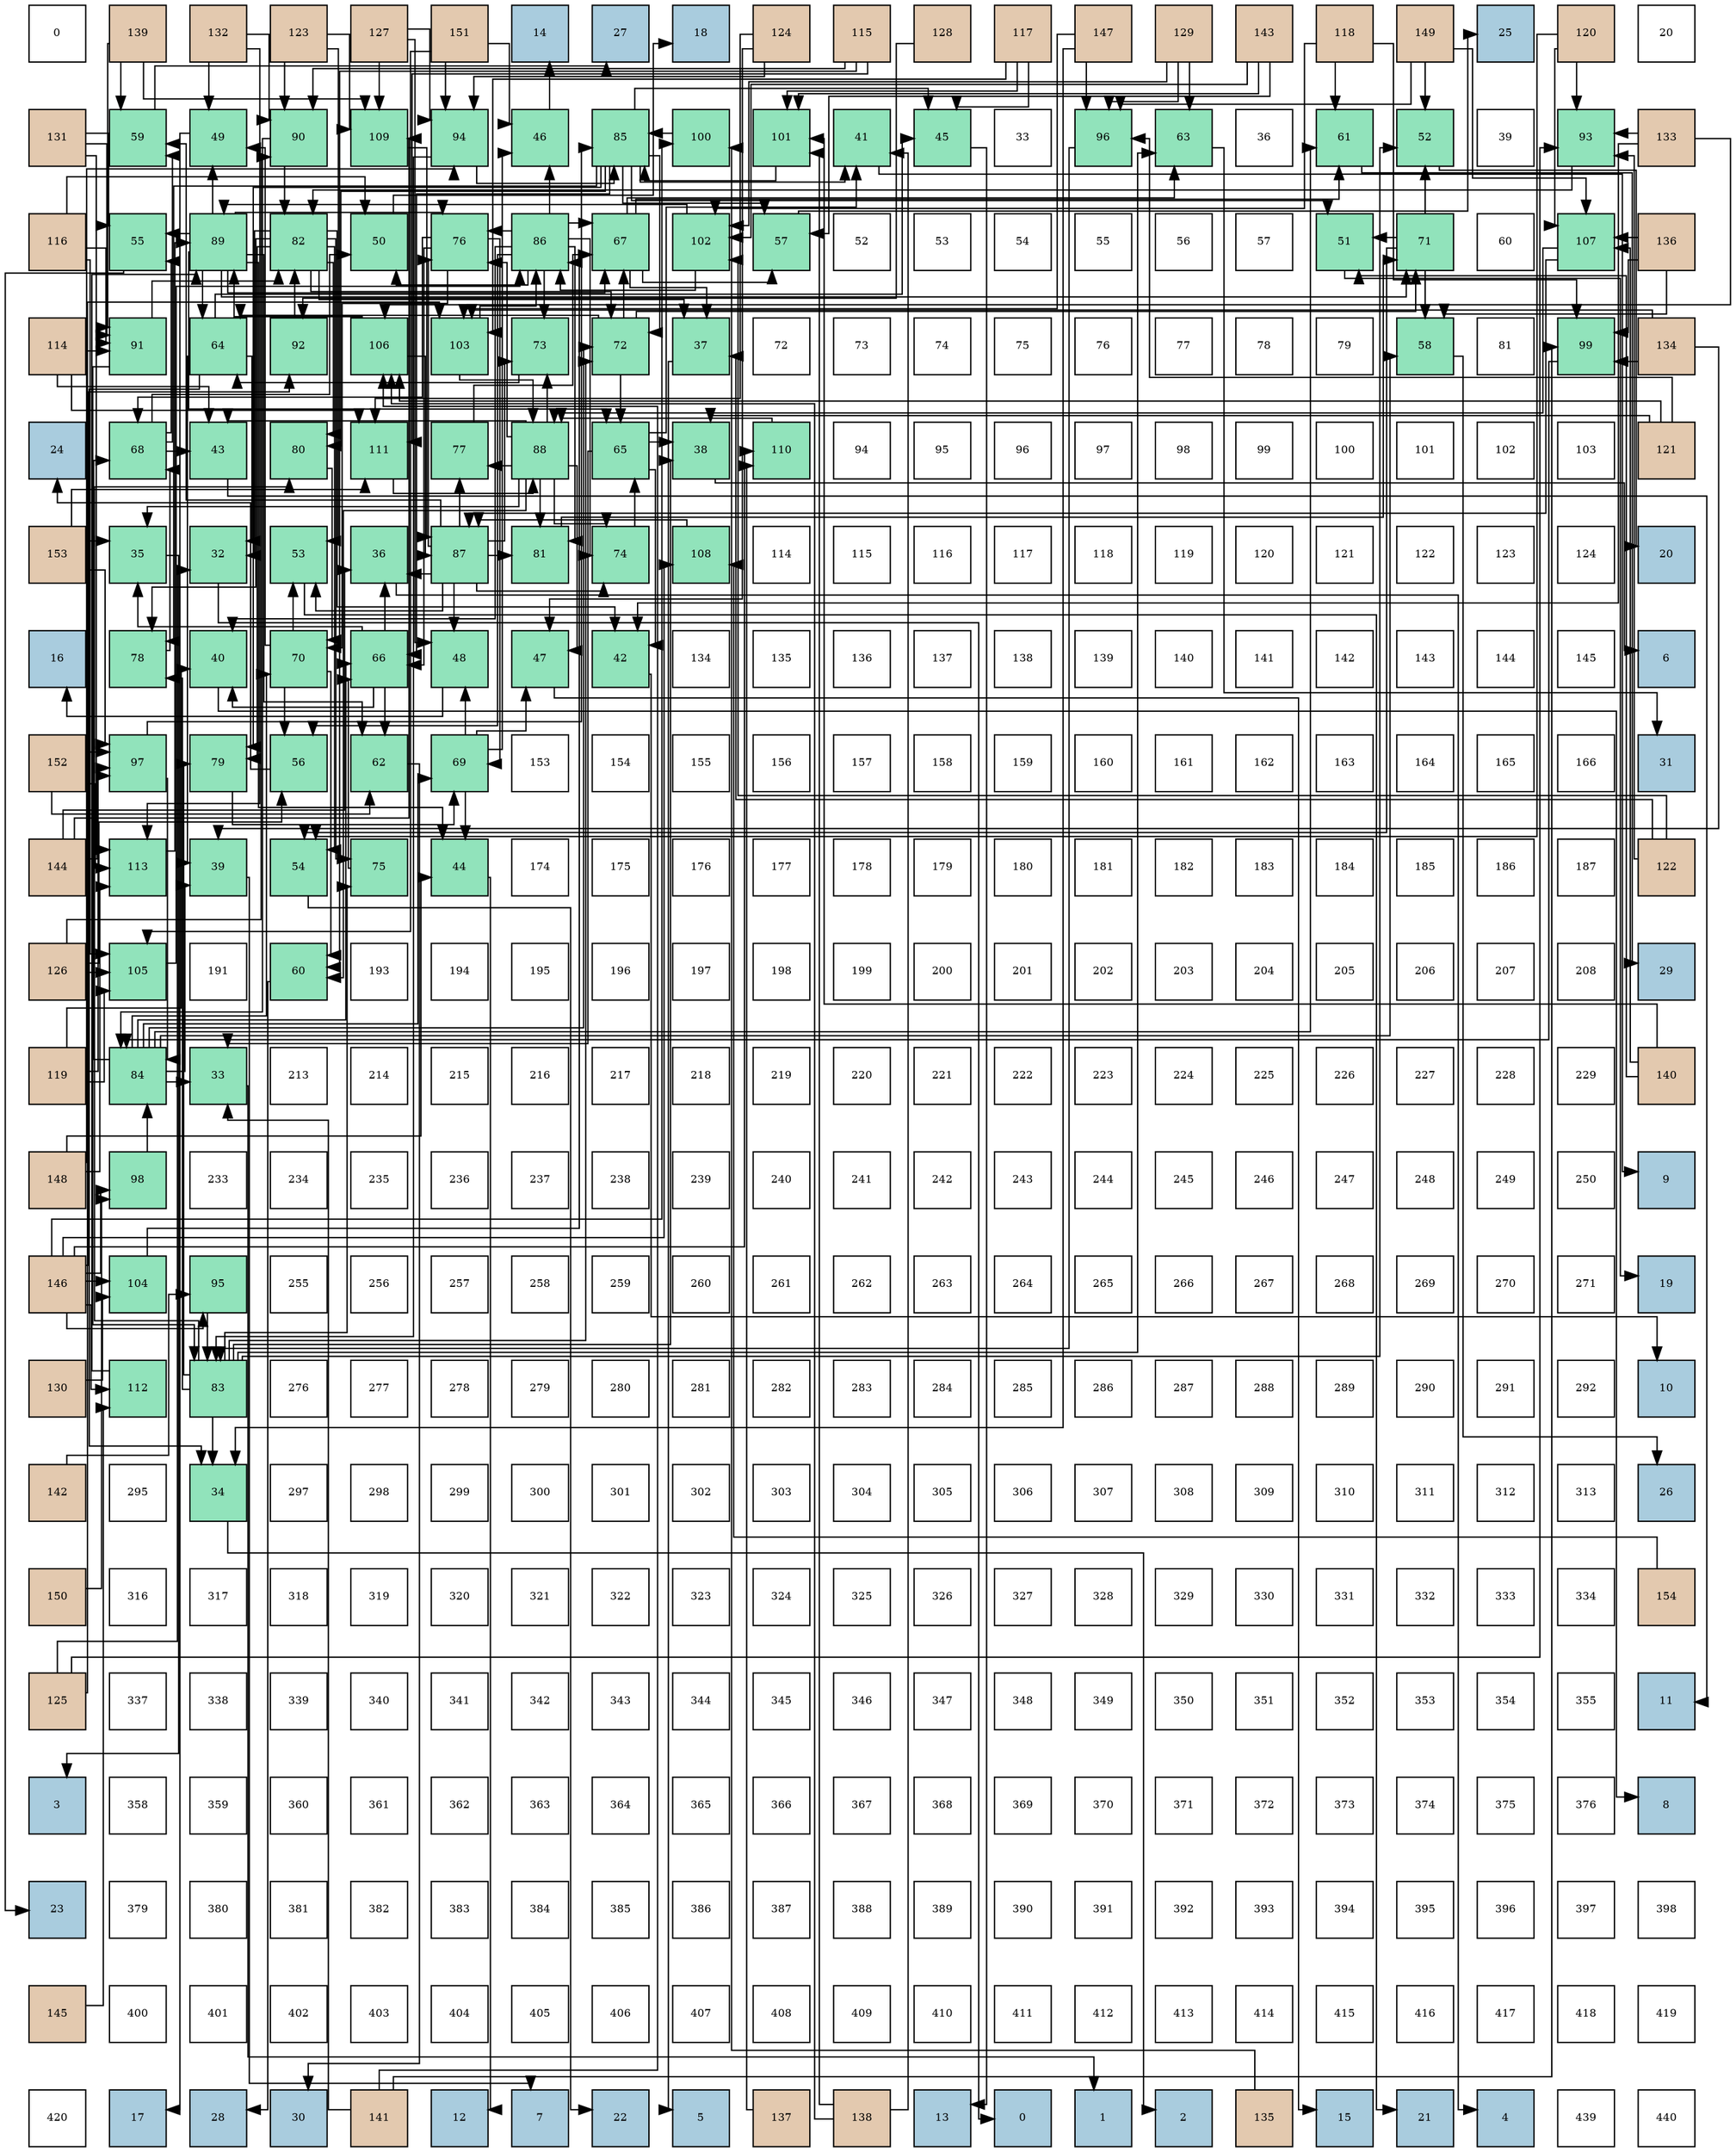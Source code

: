 digraph layout{
 rankdir=TB;
 splines=ortho;
 node [style=filled shape=square fixedsize=true width=0.6];
0[label="0", fontsize=8, fillcolor="#ffffff"];
1[label="139", fontsize=8, fillcolor="#e3c9af"];
2[label="132", fontsize=8, fillcolor="#e3c9af"];
3[label="123", fontsize=8, fillcolor="#e3c9af"];
4[label="127", fontsize=8, fillcolor="#e3c9af"];
5[label="151", fontsize=8, fillcolor="#e3c9af"];
6[label="14", fontsize=8, fillcolor="#a9ccde"];
7[label="27", fontsize=8, fillcolor="#a9ccde"];
8[label="18", fontsize=8, fillcolor="#a9ccde"];
9[label="124", fontsize=8, fillcolor="#e3c9af"];
10[label="115", fontsize=8, fillcolor="#e3c9af"];
11[label="128", fontsize=8, fillcolor="#e3c9af"];
12[label="117", fontsize=8, fillcolor="#e3c9af"];
13[label="147", fontsize=8, fillcolor="#e3c9af"];
14[label="129", fontsize=8, fillcolor="#e3c9af"];
15[label="143", fontsize=8, fillcolor="#e3c9af"];
16[label="118", fontsize=8, fillcolor="#e3c9af"];
17[label="149", fontsize=8, fillcolor="#e3c9af"];
18[label="25", fontsize=8, fillcolor="#a9ccde"];
19[label="120", fontsize=8, fillcolor="#e3c9af"];
20[label="20", fontsize=8, fillcolor="#ffffff"];
21[label="131", fontsize=8, fillcolor="#e3c9af"];
22[label="59", fontsize=8, fillcolor="#91e3bb"];
23[label="49", fontsize=8, fillcolor="#91e3bb"];
24[label="90", fontsize=8, fillcolor="#91e3bb"];
25[label="109", fontsize=8, fillcolor="#91e3bb"];
26[label="94", fontsize=8, fillcolor="#91e3bb"];
27[label="46", fontsize=8, fillcolor="#91e3bb"];
28[label="85", fontsize=8, fillcolor="#91e3bb"];
29[label="100", fontsize=8, fillcolor="#91e3bb"];
30[label="101", fontsize=8, fillcolor="#91e3bb"];
31[label="41", fontsize=8, fillcolor="#91e3bb"];
32[label="45", fontsize=8, fillcolor="#91e3bb"];
33[label="33", fontsize=8, fillcolor="#ffffff"];
34[label="96", fontsize=8, fillcolor="#91e3bb"];
35[label="63", fontsize=8, fillcolor="#91e3bb"];
36[label="36", fontsize=8, fillcolor="#ffffff"];
37[label="61", fontsize=8, fillcolor="#91e3bb"];
38[label="52", fontsize=8, fillcolor="#91e3bb"];
39[label="39", fontsize=8, fillcolor="#ffffff"];
40[label="93", fontsize=8, fillcolor="#91e3bb"];
41[label="133", fontsize=8, fillcolor="#e3c9af"];
42[label="116", fontsize=8, fillcolor="#e3c9af"];
43[label="55", fontsize=8, fillcolor="#91e3bb"];
44[label="89", fontsize=8, fillcolor="#91e3bb"];
45[label="82", fontsize=8, fillcolor="#91e3bb"];
46[label="50", fontsize=8, fillcolor="#91e3bb"];
47[label="76", fontsize=8, fillcolor="#91e3bb"];
48[label="86", fontsize=8, fillcolor="#91e3bb"];
49[label="67", fontsize=8, fillcolor="#91e3bb"];
50[label="102", fontsize=8, fillcolor="#91e3bb"];
51[label="57", fontsize=8, fillcolor="#91e3bb"];
52[label="52", fontsize=8, fillcolor="#ffffff"];
53[label="53", fontsize=8, fillcolor="#ffffff"];
54[label="54", fontsize=8, fillcolor="#ffffff"];
55[label="55", fontsize=8, fillcolor="#ffffff"];
56[label="56", fontsize=8, fillcolor="#ffffff"];
57[label="57", fontsize=8, fillcolor="#ffffff"];
58[label="51", fontsize=8, fillcolor="#91e3bb"];
59[label="71", fontsize=8, fillcolor="#91e3bb"];
60[label="60", fontsize=8, fillcolor="#ffffff"];
61[label="107", fontsize=8, fillcolor="#91e3bb"];
62[label="136", fontsize=8, fillcolor="#e3c9af"];
63[label="114", fontsize=8, fillcolor="#e3c9af"];
64[label="91", fontsize=8, fillcolor="#91e3bb"];
65[label="64", fontsize=8, fillcolor="#91e3bb"];
66[label="92", fontsize=8, fillcolor="#91e3bb"];
67[label="106", fontsize=8, fillcolor="#91e3bb"];
68[label="103", fontsize=8, fillcolor="#91e3bb"];
69[label="73", fontsize=8, fillcolor="#91e3bb"];
70[label="72", fontsize=8, fillcolor="#91e3bb"];
71[label="37", fontsize=8, fillcolor="#91e3bb"];
72[label="72", fontsize=8, fillcolor="#ffffff"];
73[label="73", fontsize=8, fillcolor="#ffffff"];
74[label="74", fontsize=8, fillcolor="#ffffff"];
75[label="75", fontsize=8, fillcolor="#ffffff"];
76[label="76", fontsize=8, fillcolor="#ffffff"];
77[label="77", fontsize=8, fillcolor="#ffffff"];
78[label="78", fontsize=8, fillcolor="#ffffff"];
79[label="79", fontsize=8, fillcolor="#ffffff"];
80[label="58", fontsize=8, fillcolor="#91e3bb"];
81[label="81", fontsize=8, fillcolor="#ffffff"];
82[label="99", fontsize=8, fillcolor="#91e3bb"];
83[label="134", fontsize=8, fillcolor="#e3c9af"];
84[label="24", fontsize=8, fillcolor="#a9ccde"];
85[label="68", fontsize=8, fillcolor="#91e3bb"];
86[label="43", fontsize=8, fillcolor="#91e3bb"];
87[label="80", fontsize=8, fillcolor="#91e3bb"];
88[label="111", fontsize=8, fillcolor="#91e3bb"];
89[label="77", fontsize=8, fillcolor="#91e3bb"];
90[label="88", fontsize=8, fillcolor="#91e3bb"];
91[label="65", fontsize=8, fillcolor="#91e3bb"];
92[label="38", fontsize=8, fillcolor="#91e3bb"];
93[label="110", fontsize=8, fillcolor="#91e3bb"];
94[label="94", fontsize=8, fillcolor="#ffffff"];
95[label="95", fontsize=8, fillcolor="#ffffff"];
96[label="96", fontsize=8, fillcolor="#ffffff"];
97[label="97", fontsize=8, fillcolor="#ffffff"];
98[label="98", fontsize=8, fillcolor="#ffffff"];
99[label="99", fontsize=8, fillcolor="#ffffff"];
100[label="100", fontsize=8, fillcolor="#ffffff"];
101[label="101", fontsize=8, fillcolor="#ffffff"];
102[label="102", fontsize=8, fillcolor="#ffffff"];
103[label="103", fontsize=8, fillcolor="#ffffff"];
104[label="121", fontsize=8, fillcolor="#e3c9af"];
105[label="153", fontsize=8, fillcolor="#e3c9af"];
106[label="35", fontsize=8, fillcolor="#91e3bb"];
107[label="32", fontsize=8, fillcolor="#91e3bb"];
108[label="53", fontsize=8, fillcolor="#91e3bb"];
109[label="36", fontsize=8, fillcolor="#91e3bb"];
110[label="87", fontsize=8, fillcolor="#91e3bb"];
111[label="81", fontsize=8, fillcolor="#91e3bb"];
112[label="74", fontsize=8, fillcolor="#91e3bb"];
113[label="108", fontsize=8, fillcolor="#91e3bb"];
114[label="114", fontsize=8, fillcolor="#ffffff"];
115[label="115", fontsize=8, fillcolor="#ffffff"];
116[label="116", fontsize=8, fillcolor="#ffffff"];
117[label="117", fontsize=8, fillcolor="#ffffff"];
118[label="118", fontsize=8, fillcolor="#ffffff"];
119[label="119", fontsize=8, fillcolor="#ffffff"];
120[label="120", fontsize=8, fillcolor="#ffffff"];
121[label="121", fontsize=8, fillcolor="#ffffff"];
122[label="122", fontsize=8, fillcolor="#ffffff"];
123[label="123", fontsize=8, fillcolor="#ffffff"];
124[label="124", fontsize=8, fillcolor="#ffffff"];
125[label="20", fontsize=8, fillcolor="#a9ccde"];
126[label="16", fontsize=8, fillcolor="#a9ccde"];
127[label="78", fontsize=8, fillcolor="#91e3bb"];
128[label="40", fontsize=8, fillcolor="#91e3bb"];
129[label="70", fontsize=8, fillcolor="#91e3bb"];
130[label="66", fontsize=8, fillcolor="#91e3bb"];
131[label="48", fontsize=8, fillcolor="#91e3bb"];
132[label="47", fontsize=8, fillcolor="#91e3bb"];
133[label="42", fontsize=8, fillcolor="#91e3bb"];
134[label="134", fontsize=8, fillcolor="#ffffff"];
135[label="135", fontsize=8, fillcolor="#ffffff"];
136[label="136", fontsize=8, fillcolor="#ffffff"];
137[label="137", fontsize=8, fillcolor="#ffffff"];
138[label="138", fontsize=8, fillcolor="#ffffff"];
139[label="139", fontsize=8, fillcolor="#ffffff"];
140[label="140", fontsize=8, fillcolor="#ffffff"];
141[label="141", fontsize=8, fillcolor="#ffffff"];
142[label="142", fontsize=8, fillcolor="#ffffff"];
143[label="143", fontsize=8, fillcolor="#ffffff"];
144[label="144", fontsize=8, fillcolor="#ffffff"];
145[label="145", fontsize=8, fillcolor="#ffffff"];
146[label="6", fontsize=8, fillcolor="#a9ccde"];
147[label="152", fontsize=8, fillcolor="#e3c9af"];
148[label="97", fontsize=8, fillcolor="#91e3bb"];
149[label="79", fontsize=8, fillcolor="#91e3bb"];
150[label="56", fontsize=8, fillcolor="#91e3bb"];
151[label="62", fontsize=8, fillcolor="#91e3bb"];
152[label="69", fontsize=8, fillcolor="#91e3bb"];
153[label="153", fontsize=8, fillcolor="#ffffff"];
154[label="154", fontsize=8, fillcolor="#ffffff"];
155[label="155", fontsize=8, fillcolor="#ffffff"];
156[label="156", fontsize=8, fillcolor="#ffffff"];
157[label="157", fontsize=8, fillcolor="#ffffff"];
158[label="158", fontsize=8, fillcolor="#ffffff"];
159[label="159", fontsize=8, fillcolor="#ffffff"];
160[label="160", fontsize=8, fillcolor="#ffffff"];
161[label="161", fontsize=8, fillcolor="#ffffff"];
162[label="162", fontsize=8, fillcolor="#ffffff"];
163[label="163", fontsize=8, fillcolor="#ffffff"];
164[label="164", fontsize=8, fillcolor="#ffffff"];
165[label="165", fontsize=8, fillcolor="#ffffff"];
166[label="166", fontsize=8, fillcolor="#ffffff"];
167[label="31", fontsize=8, fillcolor="#a9ccde"];
168[label="144", fontsize=8, fillcolor="#e3c9af"];
169[label="113", fontsize=8, fillcolor="#91e3bb"];
170[label="39", fontsize=8, fillcolor="#91e3bb"];
171[label="54", fontsize=8, fillcolor="#91e3bb"];
172[label="75", fontsize=8, fillcolor="#91e3bb"];
173[label="44", fontsize=8, fillcolor="#91e3bb"];
174[label="174", fontsize=8, fillcolor="#ffffff"];
175[label="175", fontsize=8, fillcolor="#ffffff"];
176[label="176", fontsize=8, fillcolor="#ffffff"];
177[label="177", fontsize=8, fillcolor="#ffffff"];
178[label="178", fontsize=8, fillcolor="#ffffff"];
179[label="179", fontsize=8, fillcolor="#ffffff"];
180[label="180", fontsize=8, fillcolor="#ffffff"];
181[label="181", fontsize=8, fillcolor="#ffffff"];
182[label="182", fontsize=8, fillcolor="#ffffff"];
183[label="183", fontsize=8, fillcolor="#ffffff"];
184[label="184", fontsize=8, fillcolor="#ffffff"];
185[label="185", fontsize=8, fillcolor="#ffffff"];
186[label="186", fontsize=8, fillcolor="#ffffff"];
187[label="187", fontsize=8, fillcolor="#ffffff"];
188[label="122", fontsize=8, fillcolor="#e3c9af"];
189[label="126", fontsize=8, fillcolor="#e3c9af"];
190[label="105", fontsize=8, fillcolor="#91e3bb"];
191[label="191", fontsize=8, fillcolor="#ffffff"];
192[label="60", fontsize=8, fillcolor="#91e3bb"];
193[label="193", fontsize=8, fillcolor="#ffffff"];
194[label="194", fontsize=8, fillcolor="#ffffff"];
195[label="195", fontsize=8, fillcolor="#ffffff"];
196[label="196", fontsize=8, fillcolor="#ffffff"];
197[label="197", fontsize=8, fillcolor="#ffffff"];
198[label="198", fontsize=8, fillcolor="#ffffff"];
199[label="199", fontsize=8, fillcolor="#ffffff"];
200[label="200", fontsize=8, fillcolor="#ffffff"];
201[label="201", fontsize=8, fillcolor="#ffffff"];
202[label="202", fontsize=8, fillcolor="#ffffff"];
203[label="203", fontsize=8, fillcolor="#ffffff"];
204[label="204", fontsize=8, fillcolor="#ffffff"];
205[label="205", fontsize=8, fillcolor="#ffffff"];
206[label="206", fontsize=8, fillcolor="#ffffff"];
207[label="207", fontsize=8, fillcolor="#ffffff"];
208[label="208", fontsize=8, fillcolor="#ffffff"];
209[label="29", fontsize=8, fillcolor="#a9ccde"];
210[label="119", fontsize=8, fillcolor="#e3c9af"];
211[label="84", fontsize=8, fillcolor="#91e3bb"];
212[label="33", fontsize=8, fillcolor="#91e3bb"];
213[label="213", fontsize=8, fillcolor="#ffffff"];
214[label="214", fontsize=8, fillcolor="#ffffff"];
215[label="215", fontsize=8, fillcolor="#ffffff"];
216[label="216", fontsize=8, fillcolor="#ffffff"];
217[label="217", fontsize=8, fillcolor="#ffffff"];
218[label="218", fontsize=8, fillcolor="#ffffff"];
219[label="219", fontsize=8, fillcolor="#ffffff"];
220[label="220", fontsize=8, fillcolor="#ffffff"];
221[label="221", fontsize=8, fillcolor="#ffffff"];
222[label="222", fontsize=8, fillcolor="#ffffff"];
223[label="223", fontsize=8, fillcolor="#ffffff"];
224[label="224", fontsize=8, fillcolor="#ffffff"];
225[label="225", fontsize=8, fillcolor="#ffffff"];
226[label="226", fontsize=8, fillcolor="#ffffff"];
227[label="227", fontsize=8, fillcolor="#ffffff"];
228[label="228", fontsize=8, fillcolor="#ffffff"];
229[label="229", fontsize=8, fillcolor="#ffffff"];
230[label="140", fontsize=8, fillcolor="#e3c9af"];
231[label="148", fontsize=8, fillcolor="#e3c9af"];
232[label="98", fontsize=8, fillcolor="#91e3bb"];
233[label="233", fontsize=8, fillcolor="#ffffff"];
234[label="234", fontsize=8, fillcolor="#ffffff"];
235[label="235", fontsize=8, fillcolor="#ffffff"];
236[label="236", fontsize=8, fillcolor="#ffffff"];
237[label="237", fontsize=8, fillcolor="#ffffff"];
238[label="238", fontsize=8, fillcolor="#ffffff"];
239[label="239", fontsize=8, fillcolor="#ffffff"];
240[label="240", fontsize=8, fillcolor="#ffffff"];
241[label="241", fontsize=8, fillcolor="#ffffff"];
242[label="242", fontsize=8, fillcolor="#ffffff"];
243[label="243", fontsize=8, fillcolor="#ffffff"];
244[label="244", fontsize=8, fillcolor="#ffffff"];
245[label="245", fontsize=8, fillcolor="#ffffff"];
246[label="246", fontsize=8, fillcolor="#ffffff"];
247[label="247", fontsize=8, fillcolor="#ffffff"];
248[label="248", fontsize=8, fillcolor="#ffffff"];
249[label="249", fontsize=8, fillcolor="#ffffff"];
250[label="250", fontsize=8, fillcolor="#ffffff"];
251[label="9", fontsize=8, fillcolor="#a9ccde"];
252[label="146", fontsize=8, fillcolor="#e3c9af"];
253[label="104", fontsize=8, fillcolor="#91e3bb"];
254[label="95", fontsize=8, fillcolor="#91e3bb"];
255[label="255", fontsize=8, fillcolor="#ffffff"];
256[label="256", fontsize=8, fillcolor="#ffffff"];
257[label="257", fontsize=8, fillcolor="#ffffff"];
258[label="258", fontsize=8, fillcolor="#ffffff"];
259[label="259", fontsize=8, fillcolor="#ffffff"];
260[label="260", fontsize=8, fillcolor="#ffffff"];
261[label="261", fontsize=8, fillcolor="#ffffff"];
262[label="262", fontsize=8, fillcolor="#ffffff"];
263[label="263", fontsize=8, fillcolor="#ffffff"];
264[label="264", fontsize=8, fillcolor="#ffffff"];
265[label="265", fontsize=8, fillcolor="#ffffff"];
266[label="266", fontsize=8, fillcolor="#ffffff"];
267[label="267", fontsize=8, fillcolor="#ffffff"];
268[label="268", fontsize=8, fillcolor="#ffffff"];
269[label="269", fontsize=8, fillcolor="#ffffff"];
270[label="270", fontsize=8, fillcolor="#ffffff"];
271[label="271", fontsize=8, fillcolor="#ffffff"];
272[label="19", fontsize=8, fillcolor="#a9ccde"];
273[label="130", fontsize=8, fillcolor="#e3c9af"];
274[label="112", fontsize=8, fillcolor="#91e3bb"];
275[label="83", fontsize=8, fillcolor="#91e3bb"];
276[label="276", fontsize=8, fillcolor="#ffffff"];
277[label="277", fontsize=8, fillcolor="#ffffff"];
278[label="278", fontsize=8, fillcolor="#ffffff"];
279[label="279", fontsize=8, fillcolor="#ffffff"];
280[label="280", fontsize=8, fillcolor="#ffffff"];
281[label="281", fontsize=8, fillcolor="#ffffff"];
282[label="282", fontsize=8, fillcolor="#ffffff"];
283[label="283", fontsize=8, fillcolor="#ffffff"];
284[label="284", fontsize=8, fillcolor="#ffffff"];
285[label="285", fontsize=8, fillcolor="#ffffff"];
286[label="286", fontsize=8, fillcolor="#ffffff"];
287[label="287", fontsize=8, fillcolor="#ffffff"];
288[label="288", fontsize=8, fillcolor="#ffffff"];
289[label="289", fontsize=8, fillcolor="#ffffff"];
290[label="290", fontsize=8, fillcolor="#ffffff"];
291[label="291", fontsize=8, fillcolor="#ffffff"];
292[label="292", fontsize=8, fillcolor="#ffffff"];
293[label="10", fontsize=8, fillcolor="#a9ccde"];
294[label="142", fontsize=8, fillcolor="#e3c9af"];
295[label="295", fontsize=8, fillcolor="#ffffff"];
296[label="34", fontsize=8, fillcolor="#91e3bb"];
297[label="297", fontsize=8, fillcolor="#ffffff"];
298[label="298", fontsize=8, fillcolor="#ffffff"];
299[label="299", fontsize=8, fillcolor="#ffffff"];
300[label="300", fontsize=8, fillcolor="#ffffff"];
301[label="301", fontsize=8, fillcolor="#ffffff"];
302[label="302", fontsize=8, fillcolor="#ffffff"];
303[label="303", fontsize=8, fillcolor="#ffffff"];
304[label="304", fontsize=8, fillcolor="#ffffff"];
305[label="305", fontsize=8, fillcolor="#ffffff"];
306[label="306", fontsize=8, fillcolor="#ffffff"];
307[label="307", fontsize=8, fillcolor="#ffffff"];
308[label="308", fontsize=8, fillcolor="#ffffff"];
309[label="309", fontsize=8, fillcolor="#ffffff"];
310[label="310", fontsize=8, fillcolor="#ffffff"];
311[label="311", fontsize=8, fillcolor="#ffffff"];
312[label="312", fontsize=8, fillcolor="#ffffff"];
313[label="313", fontsize=8, fillcolor="#ffffff"];
314[label="26", fontsize=8, fillcolor="#a9ccde"];
315[label="150", fontsize=8, fillcolor="#e3c9af"];
316[label="316", fontsize=8, fillcolor="#ffffff"];
317[label="317", fontsize=8, fillcolor="#ffffff"];
318[label="318", fontsize=8, fillcolor="#ffffff"];
319[label="319", fontsize=8, fillcolor="#ffffff"];
320[label="320", fontsize=8, fillcolor="#ffffff"];
321[label="321", fontsize=8, fillcolor="#ffffff"];
322[label="322", fontsize=8, fillcolor="#ffffff"];
323[label="323", fontsize=8, fillcolor="#ffffff"];
324[label="324", fontsize=8, fillcolor="#ffffff"];
325[label="325", fontsize=8, fillcolor="#ffffff"];
326[label="326", fontsize=8, fillcolor="#ffffff"];
327[label="327", fontsize=8, fillcolor="#ffffff"];
328[label="328", fontsize=8, fillcolor="#ffffff"];
329[label="329", fontsize=8, fillcolor="#ffffff"];
330[label="330", fontsize=8, fillcolor="#ffffff"];
331[label="331", fontsize=8, fillcolor="#ffffff"];
332[label="332", fontsize=8, fillcolor="#ffffff"];
333[label="333", fontsize=8, fillcolor="#ffffff"];
334[label="334", fontsize=8, fillcolor="#ffffff"];
335[label="154", fontsize=8, fillcolor="#e3c9af"];
336[label="125", fontsize=8, fillcolor="#e3c9af"];
337[label="337", fontsize=8, fillcolor="#ffffff"];
338[label="338", fontsize=8, fillcolor="#ffffff"];
339[label="339", fontsize=8, fillcolor="#ffffff"];
340[label="340", fontsize=8, fillcolor="#ffffff"];
341[label="341", fontsize=8, fillcolor="#ffffff"];
342[label="342", fontsize=8, fillcolor="#ffffff"];
343[label="343", fontsize=8, fillcolor="#ffffff"];
344[label="344", fontsize=8, fillcolor="#ffffff"];
345[label="345", fontsize=8, fillcolor="#ffffff"];
346[label="346", fontsize=8, fillcolor="#ffffff"];
347[label="347", fontsize=8, fillcolor="#ffffff"];
348[label="348", fontsize=8, fillcolor="#ffffff"];
349[label="349", fontsize=8, fillcolor="#ffffff"];
350[label="350", fontsize=8, fillcolor="#ffffff"];
351[label="351", fontsize=8, fillcolor="#ffffff"];
352[label="352", fontsize=8, fillcolor="#ffffff"];
353[label="353", fontsize=8, fillcolor="#ffffff"];
354[label="354", fontsize=8, fillcolor="#ffffff"];
355[label="355", fontsize=8, fillcolor="#ffffff"];
356[label="11", fontsize=8, fillcolor="#a9ccde"];
357[label="3", fontsize=8, fillcolor="#a9ccde"];
358[label="358", fontsize=8, fillcolor="#ffffff"];
359[label="359", fontsize=8, fillcolor="#ffffff"];
360[label="360", fontsize=8, fillcolor="#ffffff"];
361[label="361", fontsize=8, fillcolor="#ffffff"];
362[label="362", fontsize=8, fillcolor="#ffffff"];
363[label="363", fontsize=8, fillcolor="#ffffff"];
364[label="364", fontsize=8, fillcolor="#ffffff"];
365[label="365", fontsize=8, fillcolor="#ffffff"];
366[label="366", fontsize=8, fillcolor="#ffffff"];
367[label="367", fontsize=8, fillcolor="#ffffff"];
368[label="368", fontsize=8, fillcolor="#ffffff"];
369[label="369", fontsize=8, fillcolor="#ffffff"];
370[label="370", fontsize=8, fillcolor="#ffffff"];
371[label="371", fontsize=8, fillcolor="#ffffff"];
372[label="372", fontsize=8, fillcolor="#ffffff"];
373[label="373", fontsize=8, fillcolor="#ffffff"];
374[label="374", fontsize=8, fillcolor="#ffffff"];
375[label="375", fontsize=8, fillcolor="#ffffff"];
376[label="376", fontsize=8, fillcolor="#ffffff"];
377[label="8", fontsize=8, fillcolor="#a9ccde"];
378[label="23", fontsize=8, fillcolor="#a9ccde"];
379[label="379", fontsize=8, fillcolor="#ffffff"];
380[label="380", fontsize=8, fillcolor="#ffffff"];
381[label="381", fontsize=8, fillcolor="#ffffff"];
382[label="382", fontsize=8, fillcolor="#ffffff"];
383[label="383", fontsize=8, fillcolor="#ffffff"];
384[label="384", fontsize=8, fillcolor="#ffffff"];
385[label="385", fontsize=8, fillcolor="#ffffff"];
386[label="386", fontsize=8, fillcolor="#ffffff"];
387[label="387", fontsize=8, fillcolor="#ffffff"];
388[label="388", fontsize=8, fillcolor="#ffffff"];
389[label="389", fontsize=8, fillcolor="#ffffff"];
390[label="390", fontsize=8, fillcolor="#ffffff"];
391[label="391", fontsize=8, fillcolor="#ffffff"];
392[label="392", fontsize=8, fillcolor="#ffffff"];
393[label="393", fontsize=8, fillcolor="#ffffff"];
394[label="394", fontsize=8, fillcolor="#ffffff"];
395[label="395", fontsize=8, fillcolor="#ffffff"];
396[label="396", fontsize=8, fillcolor="#ffffff"];
397[label="397", fontsize=8, fillcolor="#ffffff"];
398[label="398", fontsize=8, fillcolor="#ffffff"];
399[label="145", fontsize=8, fillcolor="#e3c9af"];
400[label="400", fontsize=8, fillcolor="#ffffff"];
401[label="401", fontsize=8, fillcolor="#ffffff"];
402[label="402", fontsize=8, fillcolor="#ffffff"];
403[label="403", fontsize=8, fillcolor="#ffffff"];
404[label="404", fontsize=8, fillcolor="#ffffff"];
405[label="405", fontsize=8, fillcolor="#ffffff"];
406[label="406", fontsize=8, fillcolor="#ffffff"];
407[label="407", fontsize=8, fillcolor="#ffffff"];
408[label="408", fontsize=8, fillcolor="#ffffff"];
409[label="409", fontsize=8, fillcolor="#ffffff"];
410[label="410", fontsize=8, fillcolor="#ffffff"];
411[label="411", fontsize=8, fillcolor="#ffffff"];
412[label="412", fontsize=8, fillcolor="#ffffff"];
413[label="413", fontsize=8, fillcolor="#ffffff"];
414[label="414", fontsize=8, fillcolor="#ffffff"];
415[label="415", fontsize=8, fillcolor="#ffffff"];
416[label="416", fontsize=8, fillcolor="#ffffff"];
417[label="417", fontsize=8, fillcolor="#ffffff"];
418[label="418", fontsize=8, fillcolor="#ffffff"];
419[label="419", fontsize=8, fillcolor="#ffffff"];
420[label="420", fontsize=8, fillcolor="#ffffff"];
421[label="17", fontsize=8, fillcolor="#a9ccde"];
422[label="28", fontsize=8, fillcolor="#a9ccde"];
423[label="30", fontsize=8, fillcolor="#a9ccde"];
424[label="141", fontsize=8, fillcolor="#e3c9af"];
425[label="12", fontsize=8, fillcolor="#a9ccde"];
426[label="7", fontsize=8, fillcolor="#a9ccde"];
427[label="22", fontsize=8, fillcolor="#a9ccde"];
428[label="5", fontsize=8, fillcolor="#a9ccde"];
429[label="137", fontsize=8, fillcolor="#e3c9af"];
430[label="138", fontsize=8, fillcolor="#e3c9af"];
431[label="13", fontsize=8, fillcolor="#a9ccde"];
432[label="0", fontsize=8, fillcolor="#a9ccde"];
433[label="1", fontsize=8, fillcolor="#a9ccde"];
434[label="2", fontsize=8, fillcolor="#a9ccde"];
435[label="135", fontsize=8, fillcolor="#e3c9af"];
436[label="15", fontsize=8, fillcolor="#a9ccde"];
437[label="21", fontsize=8, fillcolor="#a9ccde"];
438[label="4", fontsize=8, fillcolor="#a9ccde"];
439[label="439", fontsize=8, fillcolor="#ffffff"];
440[label="440", fontsize=8, fillcolor="#ffffff"];
edge [constraint=false, style=vis];107 -> 432;
212 -> 433;
296 -> 434;
106 -> 357;
109 -> 438;
71 -> 428;
92 -> 146;
170 -> 426;
128 -> 377;
31 -> 251;
133 -> 293;
86 -> 356;
173 -> 425;
32 -> 431;
27 -> 6;
132 -> 436;
131 -> 126;
23 -> 421;
46 -> 8;
58 -> 272;
38 -> 125;
108 -> 437;
171 -> 427;
43 -> 378;
150 -> 84;
51 -> 18;
80 -> 314;
22 -> 7;
192 -> 422;
37 -> 209;
151 -> 423;
35 -> 167;
65 -> 107;
65 -> 296;
65 -> 170;
65 -> 32;
91 -> 212;
91 -> 92;
91 -> 31;
91 -> 133;
130 -> 106;
130 -> 109;
130 -> 128;
130 -> 151;
49 -> 71;
49 -> 51;
49 -> 37;
49 -> 35;
85 -> 86;
85 -> 46;
85 -> 43;
85 -> 22;
152 -> 173;
152 -> 27;
152 -> 132;
152 -> 131;
129 -> 23;
129 -> 108;
129 -> 150;
129 -> 192;
59 -> 58;
59 -> 38;
59 -> 171;
59 -> 80;
70 -> 65;
70 -> 91;
70 -> 49;
70 -> 59;
69 -> 65;
112 -> 91;
172 -> 130;
47 -> 130;
47 -> 85;
47 -> 152;
47 -> 129;
89 -> 49;
127 -> 85;
149 -> 152;
87 -> 129;
111 -> 59;
45 -> 107;
45 -> 71;
45 -> 133;
45 -> 171;
45 -> 70;
45 -> 172;
45 -> 127;
45 -> 149;
45 -> 87;
275 -> 296;
275 -> 92;
275 -> 38;
275 -> 35;
275 -> 70;
275 -> 172;
275 -> 127;
275 -> 149;
275 -> 87;
211 -> 212;
211 -> 170;
211 -> 80;
211 -> 37;
211 -> 130;
211 -> 85;
211 -> 152;
211 -> 129;
211 -> 70;
28 -> 31;
28 -> 32;
28 -> 58;
28 -> 51;
28 -> 130;
28 -> 70;
28 -> 127;
28 -> 149;
28 -> 87;
48 -> 128;
48 -> 27;
48 -> 46;
48 -> 150;
48 -> 49;
48 -> 69;
48 -> 112;
48 -> 47;
48 -> 111;
110 -> 109;
110 -> 131;
110 -> 108;
110 -> 22;
110 -> 69;
110 -> 112;
110 -> 47;
110 -> 89;
110 -> 111;
90 -> 106;
90 -> 86;
90 -> 132;
90 -> 192;
90 -> 69;
90 -> 112;
90 -> 47;
90 -> 89;
90 -> 111;
44 -> 173;
44 -> 23;
44 -> 43;
44 -> 151;
44 -> 65;
44 -> 91;
44 -> 49;
44 -> 59;
44 -> 47;
24 -> 45;
24 -> 211;
64 -> 45;
64 -> 275;
66 -> 45;
40 -> 45;
26 -> 275;
26 -> 28;
254 -> 275;
34 -> 275;
148 -> 211;
148 -> 28;
232 -> 211;
82 -> 211;
29 -> 28;
30 -> 28;
50 -> 48;
50 -> 44;
68 -> 48;
68 -> 90;
253 -> 48;
190 -> 48;
67 -> 110;
67 -> 44;
61 -> 110;
61 -> 90;
113 -> 110;
25 -> 110;
93 -> 90;
88 -> 90;
274 -> 44;
169 -> 44;
63 -> 86;
63 -> 64;
63 -> 88;
10 -> 192;
10 -> 24;
10 -> 88;
42 -> 46;
42 -> 64;
42 -> 190;
12 -> 32;
12 -> 30;
12 -> 68;
16 -> 37;
16 -> 82;
16 -> 50;
210 -> 128;
210 -> 148;
210 -> 190;
19 -> 171;
19 -> 40;
19 -> 61;
104 -> 92;
104 -> 34;
104 -> 67;
188 -> 71;
188 -> 40;
188 -> 50;
3 -> 108;
3 -> 24;
3 -> 25;
9 -> 132;
9 -> 26;
9 -> 88;
336 -> 107;
336 -> 40;
336 -> 68;
189 -> 150;
189 -> 24;
189 -> 190;
4 -> 131;
4 -> 26;
4 -> 25;
11 -> 66;
14 -> 35;
14 -> 34;
14 -> 50;
273 -> 253;
21 -> 43;
21 -> 64;
21 -> 169;
2 -> 23;
2 -> 24;
2 -> 169;
41 -> 133;
41 -> 40;
41 -> 67;
83 -> 170;
83 -> 82;
83 -> 68;
435 -> 29;
62 -> 80;
62 -> 82;
62 -> 61;
429 -> 93;
430 -> 31;
430 -> 30;
430 -> 67;
1 -> 22;
1 -> 64;
1 -> 25;
230 -> 58;
230 -> 30;
230 -> 61;
424 -> 212;
424 -> 82;
424 -> 67;
294 -> 254;
15 -> 51;
15 -> 30;
15 -> 50;
168 -> 109;
168 -> 148;
168 -> 25;
399 -> 274;
252 -> 66;
252 -> 254;
252 -> 232;
252 -> 29;
252 -> 253;
252 -> 113;
252 -> 93;
252 -> 274;
13 -> 296;
13 -> 34;
13 -> 68;
231 -> 173;
231 -> 26;
231 -> 169;
17 -> 38;
17 -> 34;
17 -> 61;
315 -> 232;
5 -> 27;
5 -> 26;
5 -> 190;
147 -> 151;
147 -> 148;
147 -> 169;
105 -> 106;
105 -> 148;
105 -> 88;
335 -> 113;
edge [constraint=true, style=invis];
0 -> 21 -> 42 -> 63 -> 84 -> 105 -> 126 -> 147 -> 168 -> 189 -> 210 -> 231 -> 252 -> 273 -> 294 -> 315 -> 336 -> 357 -> 378 -> 399 -> 420;
1 -> 22 -> 43 -> 64 -> 85 -> 106 -> 127 -> 148 -> 169 -> 190 -> 211 -> 232 -> 253 -> 274 -> 295 -> 316 -> 337 -> 358 -> 379 -> 400 -> 421;
2 -> 23 -> 44 -> 65 -> 86 -> 107 -> 128 -> 149 -> 170 -> 191 -> 212 -> 233 -> 254 -> 275 -> 296 -> 317 -> 338 -> 359 -> 380 -> 401 -> 422;
3 -> 24 -> 45 -> 66 -> 87 -> 108 -> 129 -> 150 -> 171 -> 192 -> 213 -> 234 -> 255 -> 276 -> 297 -> 318 -> 339 -> 360 -> 381 -> 402 -> 423;
4 -> 25 -> 46 -> 67 -> 88 -> 109 -> 130 -> 151 -> 172 -> 193 -> 214 -> 235 -> 256 -> 277 -> 298 -> 319 -> 340 -> 361 -> 382 -> 403 -> 424;
5 -> 26 -> 47 -> 68 -> 89 -> 110 -> 131 -> 152 -> 173 -> 194 -> 215 -> 236 -> 257 -> 278 -> 299 -> 320 -> 341 -> 362 -> 383 -> 404 -> 425;
6 -> 27 -> 48 -> 69 -> 90 -> 111 -> 132 -> 153 -> 174 -> 195 -> 216 -> 237 -> 258 -> 279 -> 300 -> 321 -> 342 -> 363 -> 384 -> 405 -> 426;
7 -> 28 -> 49 -> 70 -> 91 -> 112 -> 133 -> 154 -> 175 -> 196 -> 217 -> 238 -> 259 -> 280 -> 301 -> 322 -> 343 -> 364 -> 385 -> 406 -> 427;
8 -> 29 -> 50 -> 71 -> 92 -> 113 -> 134 -> 155 -> 176 -> 197 -> 218 -> 239 -> 260 -> 281 -> 302 -> 323 -> 344 -> 365 -> 386 -> 407 -> 428;
9 -> 30 -> 51 -> 72 -> 93 -> 114 -> 135 -> 156 -> 177 -> 198 -> 219 -> 240 -> 261 -> 282 -> 303 -> 324 -> 345 -> 366 -> 387 -> 408 -> 429;
10 -> 31 -> 52 -> 73 -> 94 -> 115 -> 136 -> 157 -> 178 -> 199 -> 220 -> 241 -> 262 -> 283 -> 304 -> 325 -> 346 -> 367 -> 388 -> 409 -> 430;
11 -> 32 -> 53 -> 74 -> 95 -> 116 -> 137 -> 158 -> 179 -> 200 -> 221 -> 242 -> 263 -> 284 -> 305 -> 326 -> 347 -> 368 -> 389 -> 410 -> 431;
12 -> 33 -> 54 -> 75 -> 96 -> 117 -> 138 -> 159 -> 180 -> 201 -> 222 -> 243 -> 264 -> 285 -> 306 -> 327 -> 348 -> 369 -> 390 -> 411 -> 432;
13 -> 34 -> 55 -> 76 -> 97 -> 118 -> 139 -> 160 -> 181 -> 202 -> 223 -> 244 -> 265 -> 286 -> 307 -> 328 -> 349 -> 370 -> 391 -> 412 -> 433;
14 -> 35 -> 56 -> 77 -> 98 -> 119 -> 140 -> 161 -> 182 -> 203 -> 224 -> 245 -> 266 -> 287 -> 308 -> 329 -> 350 -> 371 -> 392 -> 413 -> 434;
15 -> 36 -> 57 -> 78 -> 99 -> 120 -> 141 -> 162 -> 183 -> 204 -> 225 -> 246 -> 267 -> 288 -> 309 -> 330 -> 351 -> 372 -> 393 -> 414 -> 435;
16 -> 37 -> 58 -> 79 -> 100 -> 121 -> 142 -> 163 -> 184 -> 205 -> 226 -> 247 -> 268 -> 289 -> 310 -> 331 -> 352 -> 373 -> 394 -> 415 -> 436;
17 -> 38 -> 59 -> 80 -> 101 -> 122 -> 143 -> 164 -> 185 -> 206 -> 227 -> 248 -> 269 -> 290 -> 311 -> 332 -> 353 -> 374 -> 395 -> 416 -> 437;
18 -> 39 -> 60 -> 81 -> 102 -> 123 -> 144 -> 165 -> 186 -> 207 -> 228 -> 249 -> 270 -> 291 -> 312 -> 333 -> 354 -> 375 -> 396 -> 417 -> 438;
19 -> 40 -> 61 -> 82 -> 103 -> 124 -> 145 -> 166 -> 187 -> 208 -> 229 -> 250 -> 271 -> 292 -> 313 -> 334 -> 355 -> 376 -> 397 -> 418 -> 439;
20 -> 41 -> 62 -> 83 -> 104 -> 125 -> 146 -> 167 -> 188 -> 209 -> 230 -> 251 -> 272 -> 293 -> 314 -> 335 -> 356 -> 377 -> 398 -> 419 -> 440;
rank = same {0 -> 1 -> 2 -> 3 -> 4 -> 5 -> 6 -> 7 -> 8 -> 9 -> 10 -> 11 -> 12 -> 13 -> 14 -> 15 -> 16 -> 17 -> 18 -> 19 -> 20};
rank = same {21 -> 22 -> 23 -> 24 -> 25 -> 26 -> 27 -> 28 -> 29 -> 30 -> 31 -> 32 -> 33 -> 34 -> 35 -> 36 -> 37 -> 38 -> 39 -> 40 -> 41};
rank = same {42 -> 43 -> 44 -> 45 -> 46 -> 47 -> 48 -> 49 -> 50 -> 51 -> 52 -> 53 -> 54 -> 55 -> 56 -> 57 -> 58 -> 59 -> 60 -> 61 -> 62};
rank = same {63 -> 64 -> 65 -> 66 -> 67 -> 68 -> 69 -> 70 -> 71 -> 72 -> 73 -> 74 -> 75 -> 76 -> 77 -> 78 -> 79 -> 80 -> 81 -> 82 -> 83};
rank = same {84 -> 85 -> 86 -> 87 -> 88 -> 89 -> 90 -> 91 -> 92 -> 93 -> 94 -> 95 -> 96 -> 97 -> 98 -> 99 -> 100 -> 101 -> 102 -> 103 -> 104};
rank = same {105 -> 106 -> 107 -> 108 -> 109 -> 110 -> 111 -> 112 -> 113 -> 114 -> 115 -> 116 -> 117 -> 118 -> 119 -> 120 -> 121 -> 122 -> 123 -> 124 -> 125};
rank = same {126 -> 127 -> 128 -> 129 -> 130 -> 131 -> 132 -> 133 -> 134 -> 135 -> 136 -> 137 -> 138 -> 139 -> 140 -> 141 -> 142 -> 143 -> 144 -> 145 -> 146};
rank = same {147 -> 148 -> 149 -> 150 -> 151 -> 152 -> 153 -> 154 -> 155 -> 156 -> 157 -> 158 -> 159 -> 160 -> 161 -> 162 -> 163 -> 164 -> 165 -> 166 -> 167};
rank = same {168 -> 169 -> 170 -> 171 -> 172 -> 173 -> 174 -> 175 -> 176 -> 177 -> 178 -> 179 -> 180 -> 181 -> 182 -> 183 -> 184 -> 185 -> 186 -> 187 -> 188};
rank = same {189 -> 190 -> 191 -> 192 -> 193 -> 194 -> 195 -> 196 -> 197 -> 198 -> 199 -> 200 -> 201 -> 202 -> 203 -> 204 -> 205 -> 206 -> 207 -> 208 -> 209};
rank = same {210 -> 211 -> 212 -> 213 -> 214 -> 215 -> 216 -> 217 -> 218 -> 219 -> 220 -> 221 -> 222 -> 223 -> 224 -> 225 -> 226 -> 227 -> 228 -> 229 -> 230};
rank = same {231 -> 232 -> 233 -> 234 -> 235 -> 236 -> 237 -> 238 -> 239 -> 240 -> 241 -> 242 -> 243 -> 244 -> 245 -> 246 -> 247 -> 248 -> 249 -> 250 -> 251};
rank = same {252 -> 253 -> 254 -> 255 -> 256 -> 257 -> 258 -> 259 -> 260 -> 261 -> 262 -> 263 -> 264 -> 265 -> 266 -> 267 -> 268 -> 269 -> 270 -> 271 -> 272};
rank = same {273 -> 274 -> 275 -> 276 -> 277 -> 278 -> 279 -> 280 -> 281 -> 282 -> 283 -> 284 -> 285 -> 286 -> 287 -> 288 -> 289 -> 290 -> 291 -> 292 -> 293};
rank = same {294 -> 295 -> 296 -> 297 -> 298 -> 299 -> 300 -> 301 -> 302 -> 303 -> 304 -> 305 -> 306 -> 307 -> 308 -> 309 -> 310 -> 311 -> 312 -> 313 -> 314};
rank = same {315 -> 316 -> 317 -> 318 -> 319 -> 320 -> 321 -> 322 -> 323 -> 324 -> 325 -> 326 -> 327 -> 328 -> 329 -> 330 -> 331 -> 332 -> 333 -> 334 -> 335};
rank = same {336 -> 337 -> 338 -> 339 -> 340 -> 341 -> 342 -> 343 -> 344 -> 345 -> 346 -> 347 -> 348 -> 349 -> 350 -> 351 -> 352 -> 353 -> 354 -> 355 -> 356};
rank = same {357 -> 358 -> 359 -> 360 -> 361 -> 362 -> 363 -> 364 -> 365 -> 366 -> 367 -> 368 -> 369 -> 370 -> 371 -> 372 -> 373 -> 374 -> 375 -> 376 -> 377};
rank = same {378 -> 379 -> 380 -> 381 -> 382 -> 383 -> 384 -> 385 -> 386 -> 387 -> 388 -> 389 -> 390 -> 391 -> 392 -> 393 -> 394 -> 395 -> 396 -> 397 -> 398};
rank = same {399 -> 400 -> 401 -> 402 -> 403 -> 404 -> 405 -> 406 -> 407 -> 408 -> 409 -> 410 -> 411 -> 412 -> 413 -> 414 -> 415 -> 416 -> 417 -> 418 -> 419};
rank = same {420 -> 421 -> 422 -> 423 -> 424 -> 425 -> 426 -> 427 -> 428 -> 429 -> 430 -> 431 -> 432 -> 433 -> 434 -> 435 -> 436 -> 437 -> 438 -> 439 -> 440};
}